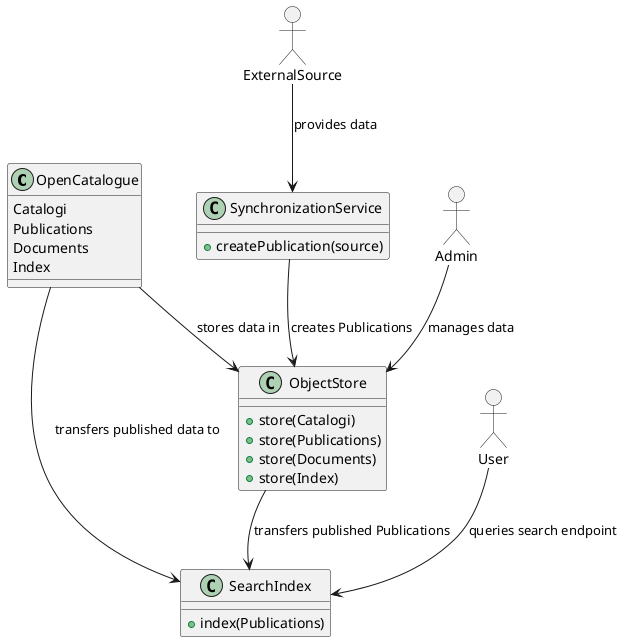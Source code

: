 @startuml
allow_mixing
!define RECTANGLE class

' Define entities
RECTANGLE OpenCatalogue {
    Catalogi
    Publications
    Documents
    Index
}

RECTANGLE ObjectStore {
    +store(Catalogi)
    +store(Publications)
    +store(Documents)
    +store(Index)
}

RECTANGLE SearchIndex {
    +index(Publications)
}

RECTANGLE SynchronizationService {
    +createPublication(source)
}

actor User
actor Admin
actor ExternalSource

' Relationships
OpenCatalogue -down-> ObjectStore: stores data in
OpenCatalogue -down-> SearchIndex: transfers published data to

SynchronizationService --> ObjectStore: creates Publications
ObjectStore --> SearchIndex: transfers published Publications

User --> SearchIndex: queries search endpoint
Admin --> ObjectStore: manages data

' External Sources
ExternalSource --> SynchronizationService: provides data
@enduml